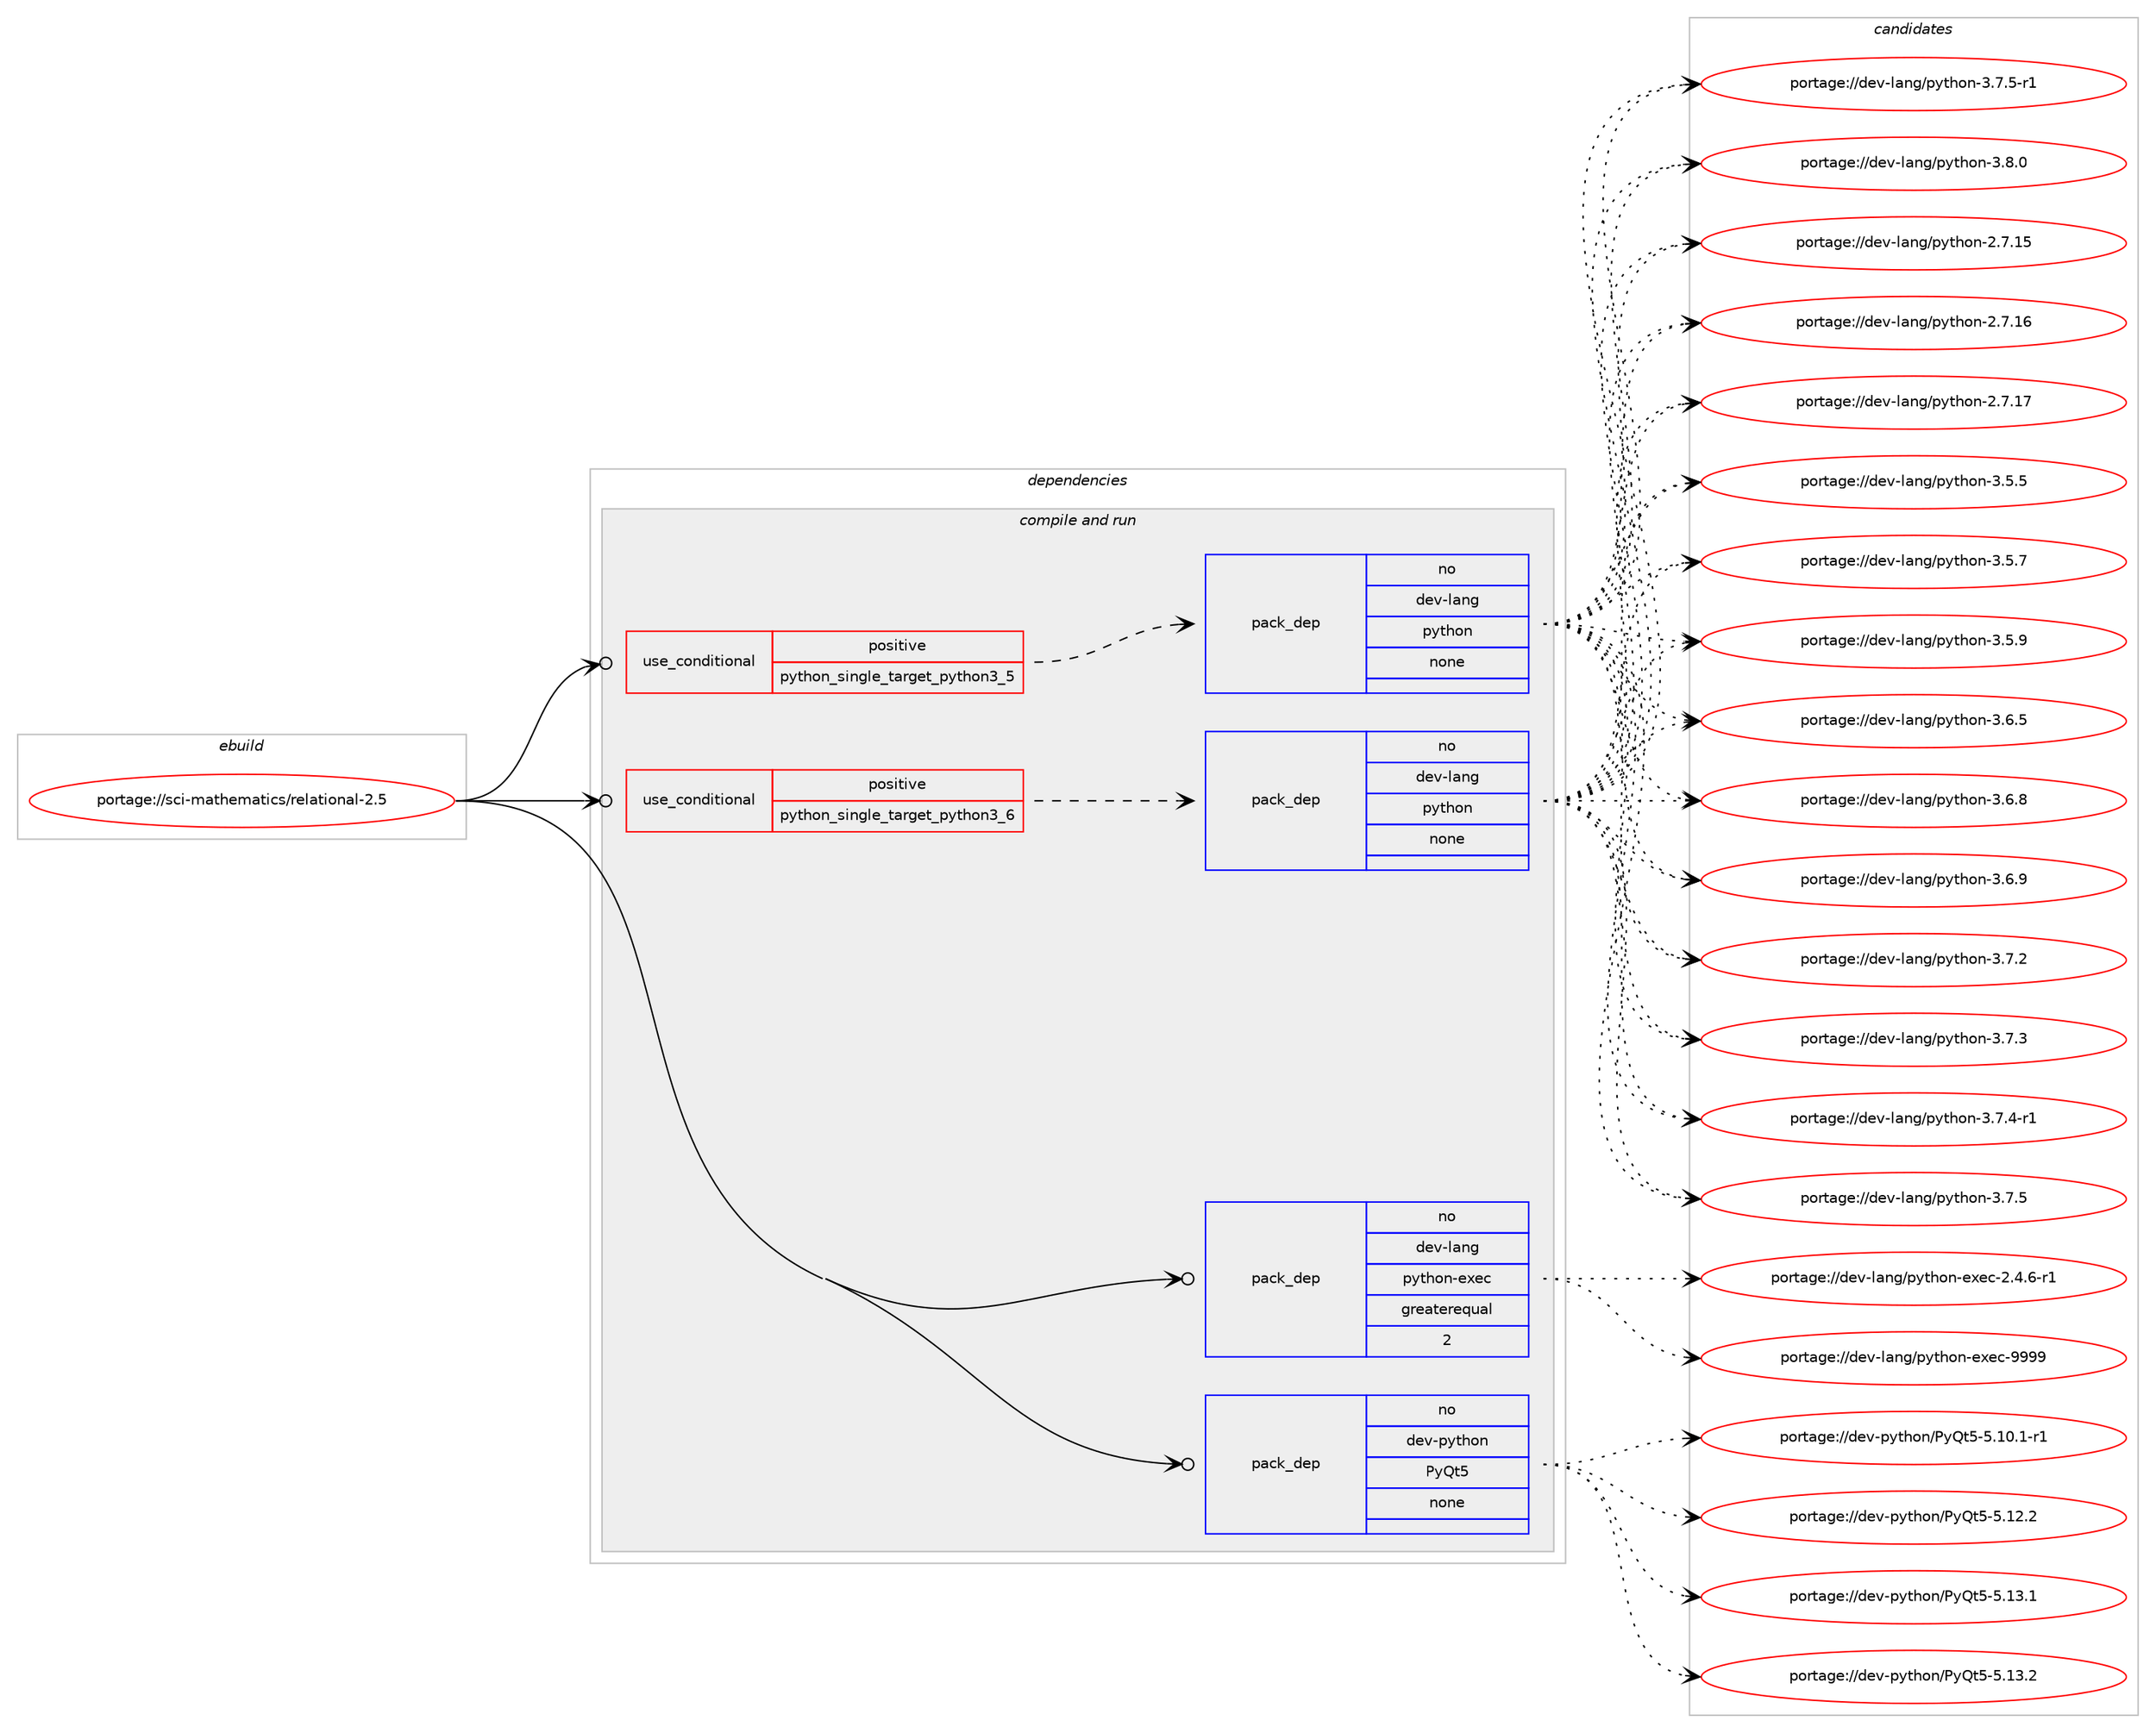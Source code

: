 digraph prolog {

# *************
# Graph options
# *************

newrank=true;
concentrate=true;
compound=true;
graph [rankdir=LR,fontname=Helvetica,fontsize=10,ranksep=1.5];#, ranksep=2.5, nodesep=0.2];
edge  [arrowhead=vee];
node  [fontname=Helvetica,fontsize=10];

# **********
# The ebuild
# **********

subgraph cluster_leftcol {
color=gray;
rank=same;
label=<<i>ebuild</i>>;
id [label="portage://sci-mathematics/relational-2.5", color=red, width=4, href="../sci-mathematics/relational-2.5.svg"];
}

# ****************
# The dependencies
# ****************

subgraph cluster_midcol {
color=gray;
label=<<i>dependencies</i>>;
subgraph cluster_compile {
fillcolor="#eeeeee";
style=filled;
label=<<i>compile</i>>;
}
subgraph cluster_compileandrun {
fillcolor="#eeeeee";
style=filled;
label=<<i>compile and run</i>>;
subgraph cond97850 {
dependency395269 [label=<<TABLE BORDER="0" CELLBORDER="1" CELLSPACING="0" CELLPADDING="4"><TR><TD ROWSPAN="3" CELLPADDING="10">use_conditional</TD></TR><TR><TD>positive</TD></TR><TR><TD>python_single_target_python3_5</TD></TR></TABLE>>, shape=none, color=red];
subgraph pack290696 {
dependency395270 [label=<<TABLE BORDER="0" CELLBORDER="1" CELLSPACING="0" CELLPADDING="4" WIDTH="220"><TR><TD ROWSPAN="6" CELLPADDING="30">pack_dep</TD></TR><TR><TD WIDTH="110">no</TD></TR><TR><TD>dev-lang</TD></TR><TR><TD>python</TD></TR><TR><TD>none</TD></TR><TR><TD></TD></TR></TABLE>>, shape=none, color=blue];
}
dependency395269:e -> dependency395270:w [weight=20,style="dashed",arrowhead="vee"];
}
id:e -> dependency395269:w [weight=20,style="solid",arrowhead="odotvee"];
subgraph cond97851 {
dependency395271 [label=<<TABLE BORDER="0" CELLBORDER="1" CELLSPACING="0" CELLPADDING="4"><TR><TD ROWSPAN="3" CELLPADDING="10">use_conditional</TD></TR><TR><TD>positive</TD></TR><TR><TD>python_single_target_python3_6</TD></TR></TABLE>>, shape=none, color=red];
subgraph pack290697 {
dependency395272 [label=<<TABLE BORDER="0" CELLBORDER="1" CELLSPACING="0" CELLPADDING="4" WIDTH="220"><TR><TD ROWSPAN="6" CELLPADDING="30">pack_dep</TD></TR><TR><TD WIDTH="110">no</TD></TR><TR><TD>dev-lang</TD></TR><TR><TD>python</TD></TR><TR><TD>none</TD></TR><TR><TD></TD></TR></TABLE>>, shape=none, color=blue];
}
dependency395271:e -> dependency395272:w [weight=20,style="dashed",arrowhead="vee"];
}
id:e -> dependency395271:w [weight=20,style="solid",arrowhead="odotvee"];
subgraph pack290698 {
dependency395273 [label=<<TABLE BORDER="0" CELLBORDER="1" CELLSPACING="0" CELLPADDING="4" WIDTH="220"><TR><TD ROWSPAN="6" CELLPADDING="30">pack_dep</TD></TR><TR><TD WIDTH="110">no</TD></TR><TR><TD>dev-lang</TD></TR><TR><TD>python-exec</TD></TR><TR><TD>greaterequal</TD></TR><TR><TD>2</TD></TR></TABLE>>, shape=none, color=blue];
}
id:e -> dependency395273:w [weight=20,style="solid",arrowhead="odotvee"];
subgraph pack290699 {
dependency395274 [label=<<TABLE BORDER="0" CELLBORDER="1" CELLSPACING="0" CELLPADDING="4" WIDTH="220"><TR><TD ROWSPAN="6" CELLPADDING="30">pack_dep</TD></TR><TR><TD WIDTH="110">no</TD></TR><TR><TD>dev-python</TD></TR><TR><TD>PyQt5</TD></TR><TR><TD>none</TD></TR><TR><TD></TD></TR></TABLE>>, shape=none, color=blue];
}
id:e -> dependency395274:w [weight=20,style="solid",arrowhead="odotvee"];
}
subgraph cluster_run {
fillcolor="#eeeeee";
style=filled;
label=<<i>run</i>>;
}
}

# **************
# The candidates
# **************

subgraph cluster_choices {
rank=same;
color=gray;
label=<<i>candidates</i>>;

subgraph choice290696 {
color=black;
nodesep=1;
choiceportage10010111845108971101034711212111610411111045504655464953 [label="portage://dev-lang/python-2.7.15", color=red, width=4,href="../dev-lang/python-2.7.15.svg"];
choiceportage10010111845108971101034711212111610411111045504655464954 [label="portage://dev-lang/python-2.7.16", color=red, width=4,href="../dev-lang/python-2.7.16.svg"];
choiceportage10010111845108971101034711212111610411111045504655464955 [label="portage://dev-lang/python-2.7.17", color=red, width=4,href="../dev-lang/python-2.7.17.svg"];
choiceportage100101118451089711010347112121116104111110455146534653 [label="portage://dev-lang/python-3.5.5", color=red, width=4,href="../dev-lang/python-3.5.5.svg"];
choiceportage100101118451089711010347112121116104111110455146534655 [label="portage://dev-lang/python-3.5.7", color=red, width=4,href="../dev-lang/python-3.5.7.svg"];
choiceportage100101118451089711010347112121116104111110455146534657 [label="portage://dev-lang/python-3.5.9", color=red, width=4,href="../dev-lang/python-3.5.9.svg"];
choiceportage100101118451089711010347112121116104111110455146544653 [label="portage://dev-lang/python-3.6.5", color=red, width=4,href="../dev-lang/python-3.6.5.svg"];
choiceportage100101118451089711010347112121116104111110455146544656 [label="portage://dev-lang/python-3.6.8", color=red, width=4,href="../dev-lang/python-3.6.8.svg"];
choiceportage100101118451089711010347112121116104111110455146544657 [label="portage://dev-lang/python-3.6.9", color=red, width=4,href="../dev-lang/python-3.6.9.svg"];
choiceportage100101118451089711010347112121116104111110455146554650 [label="portage://dev-lang/python-3.7.2", color=red, width=4,href="../dev-lang/python-3.7.2.svg"];
choiceportage100101118451089711010347112121116104111110455146554651 [label="portage://dev-lang/python-3.7.3", color=red, width=4,href="../dev-lang/python-3.7.3.svg"];
choiceportage1001011184510897110103471121211161041111104551465546524511449 [label="portage://dev-lang/python-3.7.4-r1", color=red, width=4,href="../dev-lang/python-3.7.4-r1.svg"];
choiceportage100101118451089711010347112121116104111110455146554653 [label="portage://dev-lang/python-3.7.5", color=red, width=4,href="../dev-lang/python-3.7.5.svg"];
choiceportage1001011184510897110103471121211161041111104551465546534511449 [label="portage://dev-lang/python-3.7.5-r1", color=red, width=4,href="../dev-lang/python-3.7.5-r1.svg"];
choiceportage100101118451089711010347112121116104111110455146564648 [label="portage://dev-lang/python-3.8.0", color=red, width=4,href="../dev-lang/python-3.8.0.svg"];
dependency395270:e -> choiceportage10010111845108971101034711212111610411111045504655464953:w [style=dotted,weight="100"];
dependency395270:e -> choiceportage10010111845108971101034711212111610411111045504655464954:w [style=dotted,weight="100"];
dependency395270:e -> choiceportage10010111845108971101034711212111610411111045504655464955:w [style=dotted,weight="100"];
dependency395270:e -> choiceportage100101118451089711010347112121116104111110455146534653:w [style=dotted,weight="100"];
dependency395270:e -> choiceportage100101118451089711010347112121116104111110455146534655:w [style=dotted,weight="100"];
dependency395270:e -> choiceportage100101118451089711010347112121116104111110455146534657:w [style=dotted,weight="100"];
dependency395270:e -> choiceportage100101118451089711010347112121116104111110455146544653:w [style=dotted,weight="100"];
dependency395270:e -> choiceportage100101118451089711010347112121116104111110455146544656:w [style=dotted,weight="100"];
dependency395270:e -> choiceportage100101118451089711010347112121116104111110455146544657:w [style=dotted,weight="100"];
dependency395270:e -> choiceportage100101118451089711010347112121116104111110455146554650:w [style=dotted,weight="100"];
dependency395270:e -> choiceportage100101118451089711010347112121116104111110455146554651:w [style=dotted,weight="100"];
dependency395270:e -> choiceportage1001011184510897110103471121211161041111104551465546524511449:w [style=dotted,weight="100"];
dependency395270:e -> choiceportage100101118451089711010347112121116104111110455146554653:w [style=dotted,weight="100"];
dependency395270:e -> choiceportage1001011184510897110103471121211161041111104551465546534511449:w [style=dotted,weight="100"];
dependency395270:e -> choiceportage100101118451089711010347112121116104111110455146564648:w [style=dotted,weight="100"];
}
subgraph choice290697 {
color=black;
nodesep=1;
choiceportage10010111845108971101034711212111610411111045504655464953 [label="portage://dev-lang/python-2.7.15", color=red, width=4,href="../dev-lang/python-2.7.15.svg"];
choiceportage10010111845108971101034711212111610411111045504655464954 [label="portage://dev-lang/python-2.7.16", color=red, width=4,href="../dev-lang/python-2.7.16.svg"];
choiceportage10010111845108971101034711212111610411111045504655464955 [label="portage://dev-lang/python-2.7.17", color=red, width=4,href="../dev-lang/python-2.7.17.svg"];
choiceportage100101118451089711010347112121116104111110455146534653 [label="portage://dev-lang/python-3.5.5", color=red, width=4,href="../dev-lang/python-3.5.5.svg"];
choiceportage100101118451089711010347112121116104111110455146534655 [label="portage://dev-lang/python-3.5.7", color=red, width=4,href="../dev-lang/python-3.5.7.svg"];
choiceportage100101118451089711010347112121116104111110455146534657 [label="portage://dev-lang/python-3.5.9", color=red, width=4,href="../dev-lang/python-3.5.9.svg"];
choiceportage100101118451089711010347112121116104111110455146544653 [label="portage://dev-lang/python-3.6.5", color=red, width=4,href="../dev-lang/python-3.6.5.svg"];
choiceportage100101118451089711010347112121116104111110455146544656 [label="portage://dev-lang/python-3.6.8", color=red, width=4,href="../dev-lang/python-3.6.8.svg"];
choiceportage100101118451089711010347112121116104111110455146544657 [label="portage://dev-lang/python-3.6.9", color=red, width=4,href="../dev-lang/python-3.6.9.svg"];
choiceportage100101118451089711010347112121116104111110455146554650 [label="portage://dev-lang/python-3.7.2", color=red, width=4,href="../dev-lang/python-3.7.2.svg"];
choiceportage100101118451089711010347112121116104111110455146554651 [label="portage://dev-lang/python-3.7.3", color=red, width=4,href="../dev-lang/python-3.7.3.svg"];
choiceportage1001011184510897110103471121211161041111104551465546524511449 [label="portage://dev-lang/python-3.7.4-r1", color=red, width=4,href="../dev-lang/python-3.7.4-r1.svg"];
choiceportage100101118451089711010347112121116104111110455146554653 [label="portage://dev-lang/python-3.7.5", color=red, width=4,href="../dev-lang/python-3.7.5.svg"];
choiceportage1001011184510897110103471121211161041111104551465546534511449 [label="portage://dev-lang/python-3.7.5-r1", color=red, width=4,href="../dev-lang/python-3.7.5-r1.svg"];
choiceportage100101118451089711010347112121116104111110455146564648 [label="portage://dev-lang/python-3.8.0", color=red, width=4,href="../dev-lang/python-3.8.0.svg"];
dependency395272:e -> choiceportage10010111845108971101034711212111610411111045504655464953:w [style=dotted,weight="100"];
dependency395272:e -> choiceportage10010111845108971101034711212111610411111045504655464954:w [style=dotted,weight="100"];
dependency395272:e -> choiceportage10010111845108971101034711212111610411111045504655464955:w [style=dotted,weight="100"];
dependency395272:e -> choiceportage100101118451089711010347112121116104111110455146534653:w [style=dotted,weight="100"];
dependency395272:e -> choiceportage100101118451089711010347112121116104111110455146534655:w [style=dotted,weight="100"];
dependency395272:e -> choiceportage100101118451089711010347112121116104111110455146534657:w [style=dotted,weight="100"];
dependency395272:e -> choiceportage100101118451089711010347112121116104111110455146544653:w [style=dotted,weight="100"];
dependency395272:e -> choiceportage100101118451089711010347112121116104111110455146544656:w [style=dotted,weight="100"];
dependency395272:e -> choiceportage100101118451089711010347112121116104111110455146544657:w [style=dotted,weight="100"];
dependency395272:e -> choiceportage100101118451089711010347112121116104111110455146554650:w [style=dotted,weight="100"];
dependency395272:e -> choiceportage100101118451089711010347112121116104111110455146554651:w [style=dotted,weight="100"];
dependency395272:e -> choiceportage1001011184510897110103471121211161041111104551465546524511449:w [style=dotted,weight="100"];
dependency395272:e -> choiceportage100101118451089711010347112121116104111110455146554653:w [style=dotted,weight="100"];
dependency395272:e -> choiceportage1001011184510897110103471121211161041111104551465546534511449:w [style=dotted,weight="100"];
dependency395272:e -> choiceportage100101118451089711010347112121116104111110455146564648:w [style=dotted,weight="100"];
}
subgraph choice290698 {
color=black;
nodesep=1;
choiceportage10010111845108971101034711212111610411111045101120101994550465246544511449 [label="portage://dev-lang/python-exec-2.4.6-r1", color=red, width=4,href="../dev-lang/python-exec-2.4.6-r1.svg"];
choiceportage10010111845108971101034711212111610411111045101120101994557575757 [label="portage://dev-lang/python-exec-9999", color=red, width=4,href="../dev-lang/python-exec-9999.svg"];
dependency395273:e -> choiceportage10010111845108971101034711212111610411111045101120101994550465246544511449:w [style=dotted,weight="100"];
dependency395273:e -> choiceportage10010111845108971101034711212111610411111045101120101994557575757:w [style=dotted,weight="100"];
}
subgraph choice290699 {
color=black;
nodesep=1;
choiceportage1001011184511212111610411111047801218111653455346494846494511449 [label="portage://dev-python/PyQt5-5.10.1-r1", color=red, width=4,href="../dev-python/PyQt5-5.10.1-r1.svg"];
choiceportage100101118451121211161041111104780121811165345534649504650 [label="portage://dev-python/PyQt5-5.12.2", color=red, width=4,href="../dev-python/PyQt5-5.12.2.svg"];
choiceportage100101118451121211161041111104780121811165345534649514649 [label="portage://dev-python/PyQt5-5.13.1", color=red, width=4,href="../dev-python/PyQt5-5.13.1.svg"];
choiceportage100101118451121211161041111104780121811165345534649514650 [label="portage://dev-python/PyQt5-5.13.2", color=red, width=4,href="../dev-python/PyQt5-5.13.2.svg"];
dependency395274:e -> choiceportage1001011184511212111610411111047801218111653455346494846494511449:w [style=dotted,weight="100"];
dependency395274:e -> choiceportage100101118451121211161041111104780121811165345534649504650:w [style=dotted,weight="100"];
dependency395274:e -> choiceportage100101118451121211161041111104780121811165345534649514649:w [style=dotted,weight="100"];
dependency395274:e -> choiceportage100101118451121211161041111104780121811165345534649514650:w [style=dotted,weight="100"];
}
}

}
